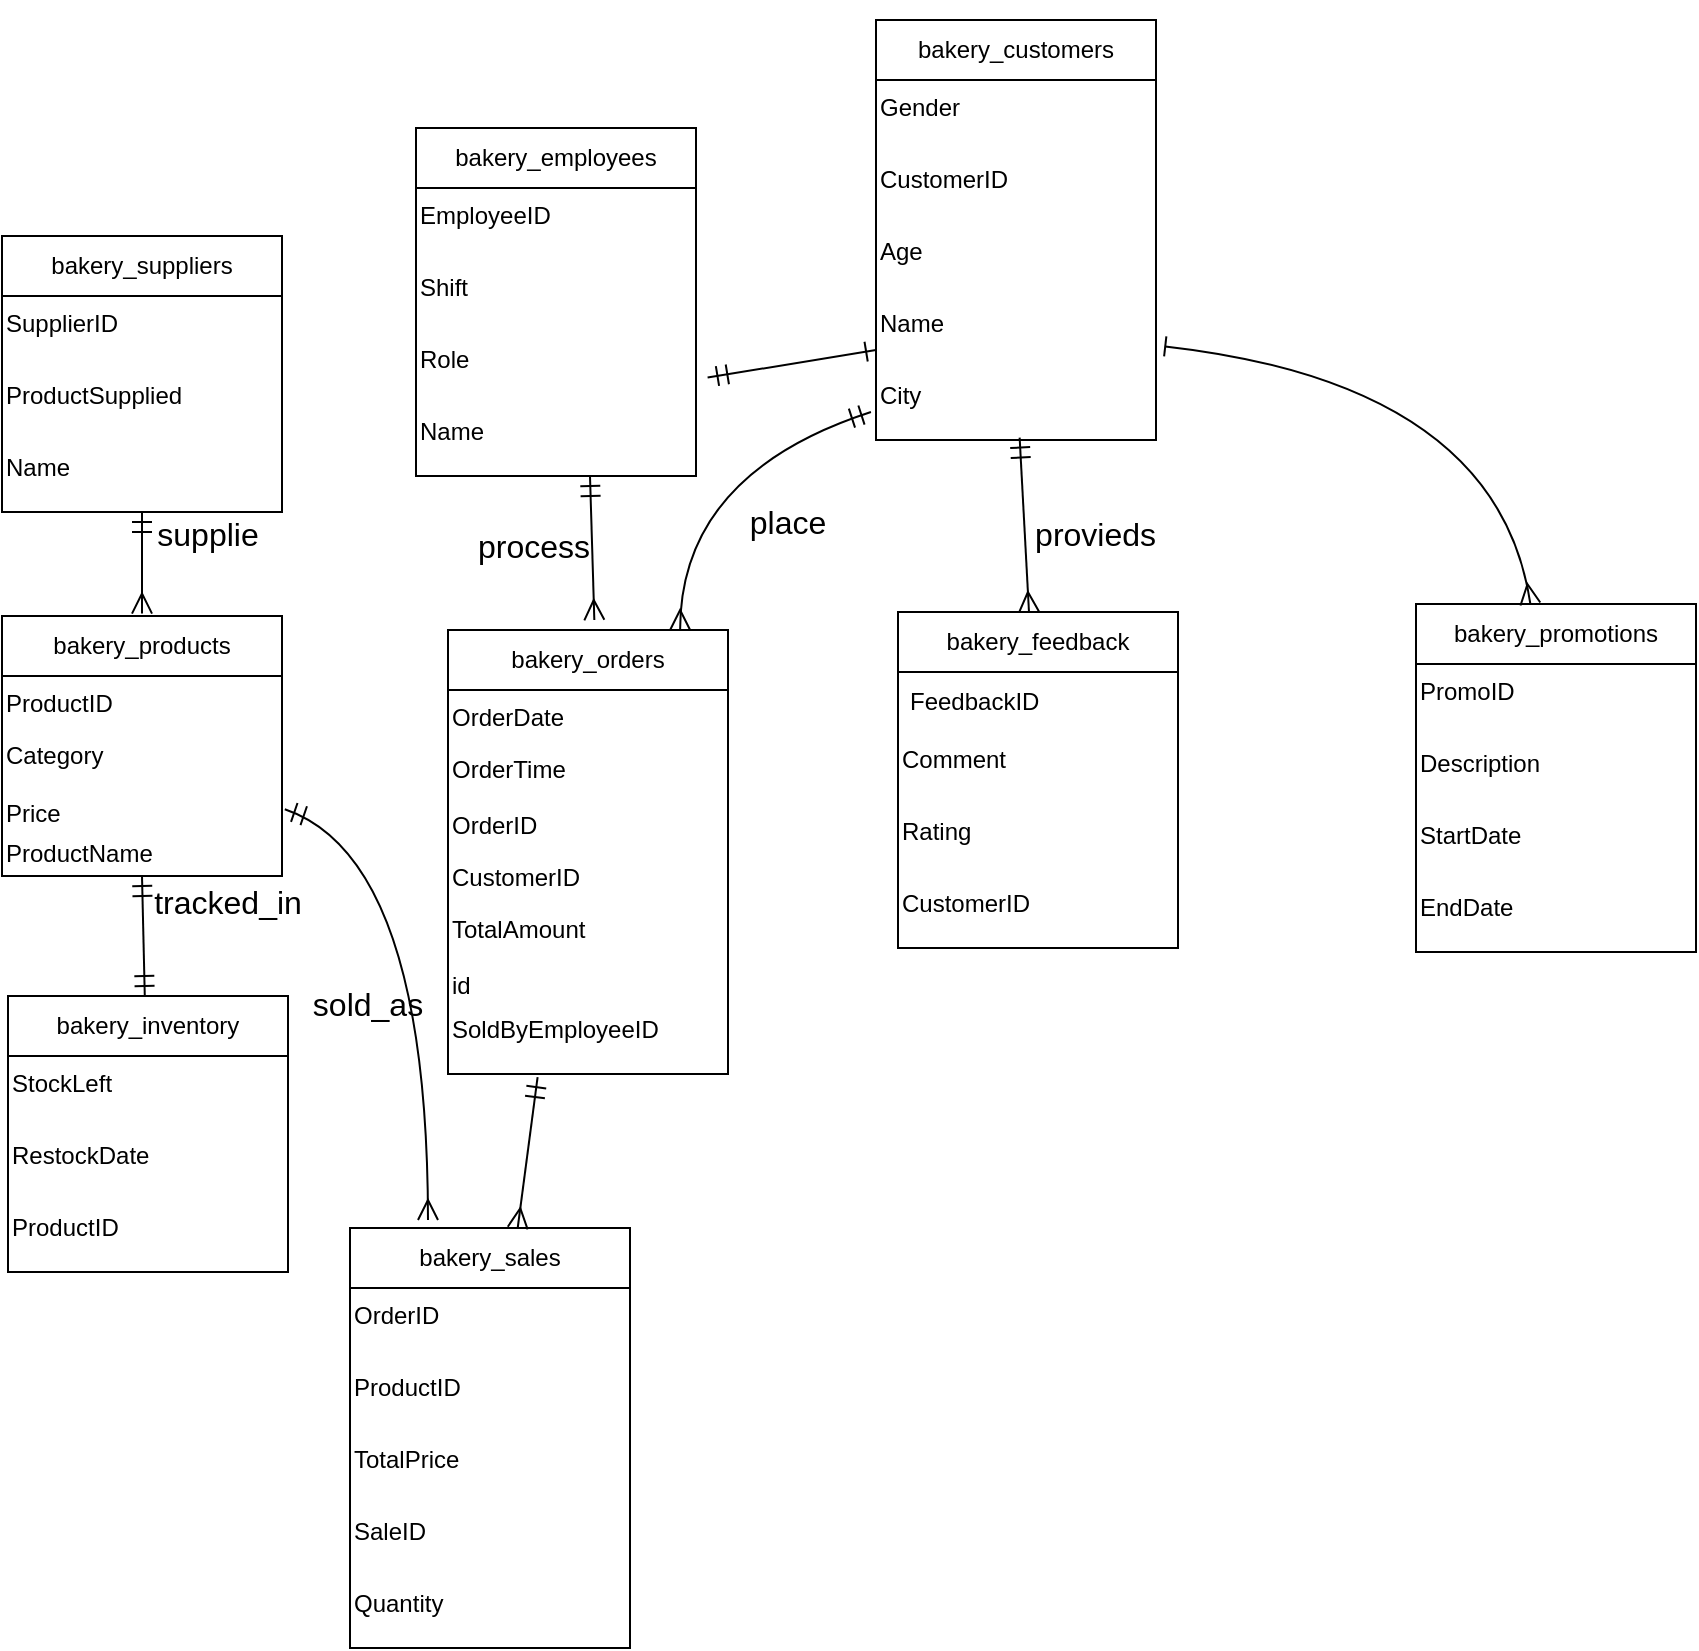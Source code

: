 <mxfile version="27.1.4">
  <diagram name="Page-1" id="iaxvsrhbSWPDRHrlvdI3">
    <mxGraphModel dx="1569" dy="1019" grid="0" gridSize="10" guides="1" tooltips="1" connect="1" arrows="1" fold="1" page="0" pageScale="1" pageWidth="827" pageHeight="1169" math="0" shadow="0">
      <root>
        <mxCell id="0" />
        <mxCell id="1" parent="0" />
        <mxCell id="p3wFE346OR3cNwn-4z8H-39" style="edgeStyle=none;curved=1;rounded=0;orthogonalLoop=1;jettySize=auto;html=1;fontSize=12;startSize=8;endSize=8;endArrow=ERmany;endFill=0;startArrow=ERmandOne;startFill=0;" edge="1" parent="1" source="p3wFE346OR3cNwn-4z8H-2">
          <mxGeometry relative="1" as="geometry">
            <mxPoint x="-7" y="30.8" as="targetPoint" />
          </mxGeometry>
        </mxCell>
        <mxCell id="p3wFE346OR3cNwn-4z8H-2" value="bakery_suppliers" style="swimlane;fontStyle=0;childLayout=stackLayout;horizontal=1;startSize=30;horizontalStack=0;resizeParent=1;resizeParentMax=0;resizeLast=0;collapsible=1;marginBottom=0;whiteSpace=wrap;html=1;" vertex="1" parent="1">
          <mxGeometry x="-77" y="-158" width="140" height="138" as="geometry" />
        </mxCell>
        <mxCell id="p3wFE346OR3cNwn-4z8H-72" value="SupplierID" style="text;whiteSpace=wrap;html=1;" vertex="1" parent="p3wFE346OR3cNwn-4z8H-2">
          <mxGeometry y="30" width="140" height="36" as="geometry" />
        </mxCell>
        <mxCell id="p3wFE346OR3cNwn-4z8H-70" value="ProductSupplied" style="text;whiteSpace=wrap;html=1;" vertex="1" parent="p3wFE346OR3cNwn-4z8H-2">
          <mxGeometry y="66" width="140" height="36" as="geometry" />
        </mxCell>
        <mxCell id="p3wFE346OR3cNwn-4z8H-71" value="Name" style="text;whiteSpace=wrap;html=1;" vertex="1" parent="p3wFE346OR3cNwn-4z8H-2">
          <mxGeometry y="102" width="140" height="36" as="geometry" />
        </mxCell>
        <mxCell id="p3wFE346OR3cNwn-4z8H-6" value="bakery_sales" style="swimlane;fontStyle=0;childLayout=stackLayout;horizontal=1;startSize=30;horizontalStack=0;resizeParent=1;resizeParentMax=0;resizeLast=0;collapsible=1;marginBottom=0;whiteSpace=wrap;html=1;" vertex="1" parent="1">
          <mxGeometry x="97" y="338" width="140" height="210" as="geometry" />
        </mxCell>
        <mxCell id="p3wFE346OR3cNwn-4z8H-79" value="OrderID" style="text;whiteSpace=wrap;html=1;" vertex="1" parent="p3wFE346OR3cNwn-4z8H-6">
          <mxGeometry y="30" width="140" height="36" as="geometry" />
        </mxCell>
        <mxCell id="p3wFE346OR3cNwn-4z8H-78" value="ProductID" style="text;whiteSpace=wrap;html=1;" vertex="1" parent="p3wFE346OR3cNwn-4z8H-6">
          <mxGeometry y="66" width="140" height="36" as="geometry" />
        </mxCell>
        <mxCell id="p3wFE346OR3cNwn-4z8H-76" value="TotalPrice" style="text;whiteSpace=wrap;html=1;" vertex="1" parent="p3wFE346OR3cNwn-4z8H-6">
          <mxGeometry y="102" width="140" height="36" as="geometry" />
        </mxCell>
        <mxCell id="p3wFE346OR3cNwn-4z8H-80" value="SaleID" style="text;whiteSpace=wrap;html=1;" vertex="1" parent="p3wFE346OR3cNwn-4z8H-6">
          <mxGeometry y="138" width="140" height="36" as="geometry" />
        </mxCell>
        <mxCell id="p3wFE346OR3cNwn-4z8H-77" value="Quantity" style="text;whiteSpace=wrap;html=1;" vertex="1" parent="p3wFE346OR3cNwn-4z8H-6">
          <mxGeometry y="174" width="140" height="36" as="geometry" />
        </mxCell>
        <mxCell id="p3wFE346OR3cNwn-4z8H-10" value="bakery_inventory" style="swimlane;fontStyle=0;childLayout=stackLayout;horizontal=1;startSize=30;horizontalStack=0;resizeParent=1;resizeParentMax=0;resizeLast=0;collapsible=1;marginBottom=0;whiteSpace=wrap;html=1;" vertex="1" parent="1">
          <mxGeometry x="-74" y="222" width="140" height="138" as="geometry" />
        </mxCell>
        <mxCell id="p3wFE346OR3cNwn-4z8H-75" value="StockLeft" style="text;whiteSpace=wrap;html=1;" vertex="1" parent="p3wFE346OR3cNwn-4z8H-10">
          <mxGeometry y="30" width="140" height="36" as="geometry" />
        </mxCell>
        <mxCell id="p3wFE346OR3cNwn-4z8H-74" value="RestockDate" style="text;whiteSpace=wrap;html=1;" vertex="1" parent="p3wFE346OR3cNwn-4z8H-10">
          <mxGeometry y="66" width="140" height="36" as="geometry" />
        </mxCell>
        <mxCell id="p3wFE346OR3cNwn-4z8H-73" value="ProductID" style="text;whiteSpace=wrap;html=1;" vertex="1" parent="p3wFE346OR3cNwn-4z8H-10">
          <mxGeometry y="102" width="140" height="36" as="geometry" />
        </mxCell>
        <mxCell id="p3wFE346OR3cNwn-4z8H-14" value="bakery_feedback" style="swimlane;fontStyle=0;childLayout=stackLayout;horizontal=1;startSize=30;horizontalStack=0;resizeParent=1;resizeParentMax=0;resizeLast=0;collapsible=1;marginBottom=0;whiteSpace=wrap;html=1;" vertex="1" parent="1">
          <mxGeometry x="371" y="30" width="140" height="168" as="geometry" />
        </mxCell>
        <mxCell id="p3wFE346OR3cNwn-4z8H-15" value="FeedbackID" style="text;strokeColor=none;fillColor=none;align=left;verticalAlign=middle;spacingLeft=4;spacingRight=4;overflow=hidden;points=[[0,0.5],[1,0.5]];portConstraint=eastwest;rotatable=0;whiteSpace=wrap;html=1;" vertex="1" parent="p3wFE346OR3cNwn-4z8H-14">
          <mxGeometry y="30" width="140" height="30" as="geometry" />
        </mxCell>
        <mxCell id="p3wFE346OR3cNwn-4z8H-57" value="Comment" style="text;whiteSpace=wrap;html=1;" vertex="1" parent="p3wFE346OR3cNwn-4z8H-14">
          <mxGeometry y="60" width="140" height="36" as="geometry" />
        </mxCell>
        <mxCell id="p3wFE346OR3cNwn-4z8H-60" value="Rating" style="text;whiteSpace=wrap;html=1;" vertex="1" parent="p3wFE346OR3cNwn-4z8H-14">
          <mxGeometry y="96" width="140" height="36" as="geometry" />
        </mxCell>
        <mxCell id="p3wFE346OR3cNwn-4z8H-59" value="CustomerID" style="text;whiteSpace=wrap;html=1;" vertex="1" parent="p3wFE346OR3cNwn-4z8H-14">
          <mxGeometry y="132" width="140" height="36" as="geometry" />
        </mxCell>
        <mxCell id="p3wFE346OR3cNwn-4z8H-18" value="bakery_orders" style="swimlane;fontStyle=0;childLayout=stackLayout;horizontal=1;startSize=30;horizontalStack=0;resizeParent=1;resizeParentMax=0;resizeLast=0;collapsible=1;marginBottom=0;whiteSpace=wrap;html=1;" vertex="1" parent="1">
          <mxGeometry x="146" y="39" width="140" height="222" as="geometry" />
        </mxCell>
        <mxCell id="p3wFE346OR3cNwn-4z8H-91" value="OrderDate" style="text;whiteSpace=wrap;html=1;" vertex="1" parent="p3wFE346OR3cNwn-4z8H-18">
          <mxGeometry y="30" width="140" height="26" as="geometry" />
        </mxCell>
        <mxCell id="p3wFE346OR3cNwn-4z8H-90" value="OrderTime" style="text;whiteSpace=wrap;html=1;" vertex="1" parent="p3wFE346OR3cNwn-4z8H-18">
          <mxGeometry y="56" width="140" height="28" as="geometry" />
        </mxCell>
        <mxCell id="p3wFE346OR3cNwn-4z8H-95" value="OrderID" style="text;whiteSpace=wrap;html=1;" vertex="1" parent="p3wFE346OR3cNwn-4z8H-18">
          <mxGeometry y="84" width="140" height="26" as="geometry" />
        </mxCell>
        <mxCell id="p3wFE346OR3cNwn-4z8H-92" value="CustomerID" style="text;whiteSpace=wrap;html=1;" vertex="1" parent="p3wFE346OR3cNwn-4z8H-18">
          <mxGeometry y="110" width="140" height="26" as="geometry" />
        </mxCell>
        <mxCell id="p3wFE346OR3cNwn-4z8H-96" value="TotalAmount" style="text;whiteSpace=wrap;html=1;" vertex="1" parent="p3wFE346OR3cNwn-4z8H-18">
          <mxGeometry y="136" width="140" height="28" as="geometry" />
        </mxCell>
        <mxCell id="p3wFE346OR3cNwn-4z8H-93" value="id" style="text;whiteSpace=wrap;html=1;" vertex="1" parent="p3wFE346OR3cNwn-4z8H-18">
          <mxGeometry y="164" width="140" height="22" as="geometry" />
        </mxCell>
        <mxCell id="p3wFE346OR3cNwn-4z8H-88" value="SoldByEmployeeID" style="text;whiteSpace=wrap;html=1;" vertex="1" parent="p3wFE346OR3cNwn-4z8H-18">
          <mxGeometry y="186" width="140" height="36" as="geometry" />
        </mxCell>
        <mxCell id="p3wFE346OR3cNwn-4z8H-22" value="bakery_products" style="swimlane;fontStyle=0;childLayout=stackLayout;horizontal=1;startSize=30;horizontalStack=0;resizeParent=1;resizeParentMax=0;resizeLast=0;collapsible=1;marginBottom=0;whiteSpace=wrap;html=1;" vertex="1" parent="1">
          <mxGeometry x="-77" y="32" width="140" height="130" as="geometry" />
        </mxCell>
        <mxCell id="p3wFE346OR3cNwn-4z8H-87" value="ProductID" style="text;whiteSpace=wrap;html=1;" vertex="1" parent="p3wFE346OR3cNwn-4z8H-22">
          <mxGeometry y="30" width="140" height="26" as="geometry" />
        </mxCell>
        <mxCell id="p3wFE346OR3cNwn-4z8H-82" value="Category" style="text;whiteSpace=wrap;html=1;" vertex="1" parent="p3wFE346OR3cNwn-4z8H-22">
          <mxGeometry y="56" width="140" height="29" as="geometry" />
        </mxCell>
        <mxCell id="p3wFE346OR3cNwn-4z8H-86" value="Price" style="text;whiteSpace=wrap;html=1;" vertex="1" parent="p3wFE346OR3cNwn-4z8H-22">
          <mxGeometry y="85" width="140" height="20" as="geometry" />
        </mxCell>
        <mxCell id="p3wFE346OR3cNwn-4z8H-84" value="ProductName" style="text;whiteSpace=wrap;html=1;" vertex="1" parent="p3wFE346OR3cNwn-4z8H-22">
          <mxGeometry y="105" width="140" height="25" as="geometry" />
        </mxCell>
        <mxCell id="p3wFE346OR3cNwn-4z8H-26" value="bakery_customers" style="swimlane;fontStyle=0;childLayout=stackLayout;horizontal=1;startSize=30;horizontalStack=0;resizeParent=1;resizeParentMax=0;resizeLast=0;collapsible=1;marginBottom=0;whiteSpace=wrap;html=1;" vertex="1" parent="1">
          <mxGeometry x="360" y="-266" width="140" height="210" as="geometry" />
        </mxCell>
        <mxCell id="p3wFE346OR3cNwn-4z8H-98" value="Gender" style="text;whiteSpace=wrap;html=1;" vertex="1" parent="p3wFE346OR3cNwn-4z8H-26">
          <mxGeometry y="30" width="140" height="36" as="geometry" />
        </mxCell>
        <mxCell id="p3wFE346OR3cNwn-4z8H-101" value="CustomerID" style="text;whiteSpace=wrap;html=1;" vertex="1" parent="p3wFE346OR3cNwn-4z8H-26">
          <mxGeometry y="66" width="140" height="36" as="geometry" />
        </mxCell>
        <mxCell id="p3wFE346OR3cNwn-4z8H-99" value="Age" style="text;whiteSpace=wrap;html=1;" vertex="1" parent="p3wFE346OR3cNwn-4z8H-26">
          <mxGeometry y="102" width="140" height="36" as="geometry" />
        </mxCell>
        <mxCell id="p3wFE346OR3cNwn-4z8H-100" value="Name" style="text;whiteSpace=wrap;html=1;" vertex="1" parent="p3wFE346OR3cNwn-4z8H-26">
          <mxGeometry y="138" width="140" height="36" as="geometry" />
        </mxCell>
        <mxCell id="p3wFE346OR3cNwn-4z8H-97" value="City" style="text;whiteSpace=wrap;html=1;" vertex="1" parent="p3wFE346OR3cNwn-4z8H-26">
          <mxGeometry y="174" width="140" height="36" as="geometry" />
        </mxCell>
        <mxCell id="p3wFE346OR3cNwn-4z8H-30" value="bakery_employees" style="swimlane;fontStyle=0;childLayout=stackLayout;horizontal=1;startSize=30;horizontalStack=0;resizeParent=1;resizeParentMax=0;resizeLast=0;collapsible=1;marginBottom=0;whiteSpace=wrap;html=1;" vertex="1" parent="1">
          <mxGeometry x="130" y="-212" width="140" height="174" as="geometry" />
        </mxCell>
        <mxCell id="p3wFE346OR3cNwn-4z8H-69" value="EmployeeID" style="text;whiteSpace=wrap;html=1;" vertex="1" parent="p3wFE346OR3cNwn-4z8H-30">
          <mxGeometry y="30" width="140" height="36" as="geometry" />
        </mxCell>
        <mxCell id="p3wFE346OR3cNwn-4z8H-66" value="Shift" style="text;whiteSpace=wrap;html=1;" vertex="1" parent="p3wFE346OR3cNwn-4z8H-30">
          <mxGeometry y="66" width="140" height="36" as="geometry" />
        </mxCell>
        <mxCell id="p3wFE346OR3cNwn-4z8H-67" value="Role" style="text;whiteSpace=wrap;html=1;" vertex="1" parent="p3wFE346OR3cNwn-4z8H-30">
          <mxGeometry y="102" width="140" height="36" as="geometry" />
        </mxCell>
        <mxCell id="p3wFE346OR3cNwn-4z8H-68" value="Name" style="text;whiteSpace=wrap;html=1;" vertex="1" parent="p3wFE346OR3cNwn-4z8H-30">
          <mxGeometry y="138" width="140" height="36" as="geometry" />
        </mxCell>
        <mxCell id="p3wFE346OR3cNwn-4z8H-34" style="edgeStyle=none;curved=1;rounded=0;orthogonalLoop=1;jettySize=auto;html=1;exitX=0.25;exitY=0;exitDx=0;exitDy=0;fontSize=12;startSize=8;endSize=8;" edge="1" parent="1" source="p3wFE346OR3cNwn-4z8H-26" target="p3wFE346OR3cNwn-4z8H-26">
          <mxGeometry relative="1" as="geometry" />
        </mxCell>
        <mxCell id="p3wFE346OR3cNwn-4z8H-35" value="bakery_promotions" style="swimlane;fontStyle=0;childLayout=stackLayout;horizontal=1;startSize=30;horizontalStack=0;resizeParent=1;resizeParentMax=0;resizeLast=0;collapsible=1;marginBottom=0;whiteSpace=wrap;html=1;" vertex="1" parent="1">
          <mxGeometry x="630" y="26" width="140" height="174" as="geometry" />
        </mxCell>
        <mxCell id="p3wFE346OR3cNwn-4z8H-64" value="PromoID" style="text;whiteSpace=wrap;html=1;" vertex="1" parent="p3wFE346OR3cNwn-4z8H-35">
          <mxGeometry y="30" width="140" height="36" as="geometry" />
        </mxCell>
        <mxCell id="p3wFE346OR3cNwn-4z8H-63" value="Description" style="text;whiteSpace=wrap;html=1;" vertex="1" parent="p3wFE346OR3cNwn-4z8H-35">
          <mxGeometry y="66" width="140" height="36" as="geometry" />
        </mxCell>
        <mxCell id="p3wFE346OR3cNwn-4z8H-62" value="StartDate" style="text;whiteSpace=wrap;html=1;" vertex="1" parent="p3wFE346OR3cNwn-4z8H-35">
          <mxGeometry y="102" width="140" height="36" as="geometry" />
        </mxCell>
        <mxCell id="p3wFE346OR3cNwn-4z8H-61" value="EndDate" style="text;whiteSpace=wrap;html=1;" vertex="1" parent="p3wFE346OR3cNwn-4z8H-35">
          <mxGeometry y="138" width="140" height="36" as="geometry" />
        </mxCell>
        <mxCell id="p3wFE346OR3cNwn-4z8H-40" style="edgeStyle=none;curved=1;rounded=0;orthogonalLoop=1;jettySize=auto;html=1;entryX=0.407;entryY=0.017;entryDx=0;entryDy=0;entryPerimeter=0;fontSize=12;startSize=8;endSize=8;endArrow=ERmany;endFill=0;startArrow=ERmandOne;startFill=0;" edge="1" parent="1">
          <mxGeometry relative="1" as="geometry">
            <mxPoint x="216.999" y="-38" as="sourcePoint" />
            <mxPoint x="219.17" y="34.04" as="targetPoint" />
          </mxGeometry>
        </mxCell>
        <mxCell id="p3wFE346OR3cNwn-4z8H-41" style="edgeStyle=none;curved=1;rounded=0;orthogonalLoop=1;jettySize=auto;html=1;entryX=-0.018;entryY=0.733;entryDx=0;entryDy=0;entryPerimeter=0;fontSize=12;startSize=8;endSize=8;exitX=0.829;exitY=0;exitDx=0;exitDy=0;exitPerimeter=0;endArrow=ERmandOne;endFill=0;startArrow=ERmany;startFill=0;" edge="1" parent="1" source="p3wFE346OR3cNwn-4z8H-18">
          <mxGeometry relative="1" as="geometry">
            <mxPoint x="357.48" y="-70.01" as="targetPoint" />
            <Array as="points">
              <mxPoint x="262" y="-39" />
            </Array>
          </mxGeometry>
        </mxCell>
        <mxCell id="p3wFE346OR3cNwn-4z8H-42" style="edgeStyle=none;curved=1;rounded=0;orthogonalLoop=1;jettySize=auto;html=1;entryX=1.02;entryY=0.16;entryDx=0;entryDy=0;entryPerimeter=0;fontSize=12;startSize=8;endSize=8;startArrow=ERone;startFill=0;exitX=0;exitY=0.75;exitDx=0;exitDy=0;endArrow=ERmandOne;endFill=0;" edge="1" parent="1" source="p3wFE346OR3cNwn-4z8H-100">
          <mxGeometry relative="1" as="geometry">
            <mxPoint x="360.56" y="-69.59" as="sourcePoint" />
            <mxPoint x="275.8" y="-87.2" as="targetPoint" />
          </mxGeometry>
        </mxCell>
        <mxCell id="p3wFE346OR3cNwn-4z8H-43" style="edgeStyle=none;curved=1;rounded=0;orthogonalLoop=1;jettySize=auto;html=1;entryX=0.513;entryY=1.16;entryDx=0;entryDy=0;entryPerimeter=0;fontSize=12;startSize=8;endSize=8;startArrow=ERmany;startFill=0;endArrow=ERmandOne;endFill=0;" edge="1" parent="1" source="p3wFE346OR3cNwn-4z8H-14">
          <mxGeometry relative="1" as="geometry">
            <mxPoint x="431.82" y="-57.2" as="targetPoint" />
          </mxGeometry>
        </mxCell>
        <mxCell id="p3wFE346OR3cNwn-4z8H-44" style="edgeStyle=none;curved=1;rounded=0;orthogonalLoop=1;jettySize=auto;html=1;entryX=1.033;entryY=0.84;entryDx=0;entryDy=0;entryPerimeter=0;fontSize=12;startSize=8;endSize=8;endArrow=baseDash;endFill=0;startArrow=ERmany;startFill=0;" edge="1" parent="1" source="p3wFE346OR3cNwn-4z8H-35">
          <mxGeometry relative="1" as="geometry">
            <mxPoint x="504.62" y="-102.8" as="targetPoint" />
            <Array as="points">
              <mxPoint x="671" y="-84" />
            </Array>
          </mxGeometry>
        </mxCell>
        <mxCell id="p3wFE346OR3cNwn-4z8H-45" style="edgeStyle=none;curved=1;rounded=0;orthogonalLoop=1;jettySize=auto;html=1;fontSize=12;startSize=8;endSize=8;endArrow=ERmandOne;endFill=0;startArrow=ERmany;startFill=0;entryX=0.32;entryY=1.044;entryDx=0;entryDy=0;entryPerimeter=0;" edge="1" parent="1" source="p3wFE346OR3cNwn-4z8H-6" target="p3wFE346OR3cNwn-4z8H-88">
          <mxGeometry relative="1" as="geometry">
            <mxPoint x="209" y="253" as="targetPoint" />
          </mxGeometry>
        </mxCell>
        <mxCell id="p3wFE346OR3cNwn-4z8H-46" style="edgeStyle=none;curved=1;rounded=0;orthogonalLoop=1;jettySize=auto;html=1;entryX=1.01;entryY=1.02;entryDx=0;entryDy=0;entryPerimeter=0;fontSize=12;startSize=8;endSize=8;endArrow=ERmandOne;endFill=0;startArrow=ERmany;startFill=0;" edge="1" parent="1">
          <mxGeometry relative="1" as="geometry">
            <mxPoint x="136" y="334" as="sourcePoint" />
            <mxPoint x="64.4" y="128.6" as="targetPoint" />
            <Array as="points">
              <mxPoint x="135.78" y="152.99" />
            </Array>
          </mxGeometry>
        </mxCell>
        <mxCell id="p3wFE346OR3cNwn-4z8H-47" style="edgeStyle=none;curved=1;rounded=0;orthogonalLoop=1;jettySize=auto;html=1;fontSize=12;startSize=8;endSize=8;startArrow=ERmandOne;startFill=0;endArrow=ERmandOne;endFill=0;entryX=0.5;entryY=1;entryDx=0;entryDy=0;" edge="1" parent="1" source="p3wFE346OR3cNwn-4z8H-10" target="p3wFE346OR3cNwn-4z8H-84">
          <mxGeometry relative="1" as="geometry">
            <mxPoint y="170" as="targetPoint" />
          </mxGeometry>
        </mxCell>
        <mxCell id="p3wFE346OR3cNwn-4z8H-48" value="supplie" style="text;strokeColor=none;fillColor=none;html=1;align=center;verticalAlign=middle;whiteSpace=wrap;rounded=0;fontSize=16;" vertex="1" parent="1">
          <mxGeometry x="-4" y="-24" width="60" height="30" as="geometry" />
        </mxCell>
        <mxCell id="p3wFE346OR3cNwn-4z8H-49" value="process&lt;span style=&quot;color: rgba(0, 0, 0, 0); font-family: monospace; font-size: 0px; text-align: start; text-wrap-mode: nowrap;&quot;&gt;%3CmxGraphModel%3E%3Croot%3E%3CmxCell%20id%3D%220%22%2F%3E%3CmxCell%20id%3D%221%22%20parent%3D%220%22%2F%3E%3CmxCell%20id%3D%222%22%20value%3D%22supplie%22%20style%3D%22text%3BstrokeColor%3Dnone%3BfillColor%3Dnone%3Bhtml%3D1%3Balign%3Dcenter%3BverticalAlign%3Dmiddle%3BwhiteSpace%3Dwrap%3Brounded%3D0%3BfontSize%3D16%3B%22%20vertex%3D%221%22%20parent%3D%221%22%3E%3CmxGeometry%20x%3D%22-4%22%20y%3D%22-24%22%20width%3D%2260%22%20height%3D%2230%22%20as%3D%22geometry%22%2F%3E%3C%2FmxCell%3E%3C%2Froot%3E%3C%2FmxGraphModel%3E&lt;/span&gt;&lt;span style=&quot;color: rgba(0, 0, 0, 0); font-family: monospace; font-size: 0px; text-align: start; text-wrap-mode: nowrap;&quot;&gt;%3CmxGraphModel%3E%3Croot%3E%3CmxCell%20id%3D%220%22%2F%3E%3CmxCell%20id%3D%221%22%20parent%3D%220%22%2F%3E%3CmxCell%20id%3D%222%22%20value%3D%22supplie%22%20style%3D%22text%3BstrokeColor%3Dnone%3BfillColor%3Dnone%3Bhtml%3D1%3Balign%3Dcenter%3BverticalAlign%3Dmiddle%3BwhiteSpace%3Dwrap%3Brounded%3D0%3BfontSize%3D16%3B%22%20vertex%3D%221%22%20parent%3D%221%22%3E%3CmxGeometry%20x%3D%22-4%22%20y%3D%22-24%22%20width%3D%2260%22%20height%3D%2230%22%20as%3D%22geometry%22%2F%3E%3C%2FmxCell%3E%3C%2Froot%3E%3C%2FmxGraphModel%3E&lt;/span&gt;" style="text;strokeColor=none;fillColor=none;html=1;align=center;verticalAlign=middle;whiteSpace=wrap;rounded=0;fontSize=16;" vertex="1" parent="1">
          <mxGeometry x="159" y="-18" width="60" height="30" as="geometry" />
        </mxCell>
        <mxCell id="p3wFE346OR3cNwn-4z8H-50" value="place" style="text;strokeColor=none;fillColor=none;html=1;align=center;verticalAlign=middle;whiteSpace=wrap;rounded=0;fontSize=16;" vertex="1" parent="1">
          <mxGeometry x="286" y="-30" width="60" height="30" as="geometry" />
        </mxCell>
        <mxCell id="p3wFE346OR3cNwn-4z8H-51" value="provieds&amp;nbsp;" style="text;strokeColor=none;fillColor=none;html=1;align=center;verticalAlign=middle;whiteSpace=wrap;rounded=0;fontSize=16;" vertex="1" parent="1">
          <mxGeometry x="442" y="-24" width="60" height="30" as="geometry" />
        </mxCell>
        <mxCell id="p3wFE346OR3cNwn-4z8H-52" value="sold_as" style="text;strokeColor=none;fillColor=none;html=1;align=center;verticalAlign=middle;whiteSpace=wrap;rounded=0;fontSize=16;" vertex="1" parent="1">
          <mxGeometry x="76" y="217" width="60" height="18" as="geometry" />
        </mxCell>
        <mxCell id="p3wFE346OR3cNwn-4z8H-54" value="tracked_in" style="text;strokeColor=none;fillColor=none;html=1;align=center;verticalAlign=middle;whiteSpace=wrap;rounded=0;fontSize=16;" vertex="1" parent="1">
          <mxGeometry x="6" y="160" width="60" height="30" as="geometry" />
        </mxCell>
      </root>
    </mxGraphModel>
  </diagram>
</mxfile>
